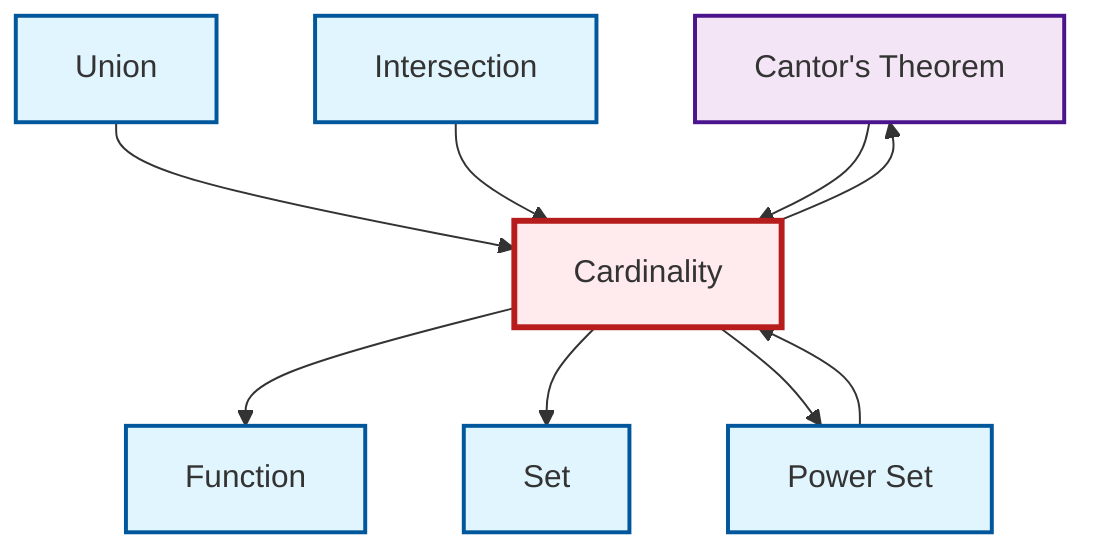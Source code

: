graph TD
    classDef definition fill:#e1f5fe,stroke:#01579b,stroke-width:2px
    classDef theorem fill:#f3e5f5,stroke:#4a148c,stroke-width:2px
    classDef axiom fill:#fff3e0,stroke:#e65100,stroke-width:2px
    classDef example fill:#e8f5e9,stroke:#1b5e20,stroke-width:2px
    classDef current fill:#ffebee,stroke:#b71c1c,stroke-width:3px
    thm-cantor["Cantor's Theorem"]:::theorem
    def-function["Function"]:::definition
    def-intersection["Intersection"]:::definition
    def-cardinality["Cardinality"]:::definition
    def-set["Set"]:::definition
    def-union["Union"]:::definition
    def-power-set["Power Set"]:::definition
    def-cardinality --> def-function
    def-union --> def-cardinality
    def-cardinality --> def-set
    def-cardinality --> def-power-set
    def-power-set --> def-cardinality
    def-intersection --> def-cardinality
    def-cardinality --> thm-cantor
    thm-cantor --> def-cardinality
    class def-cardinality current